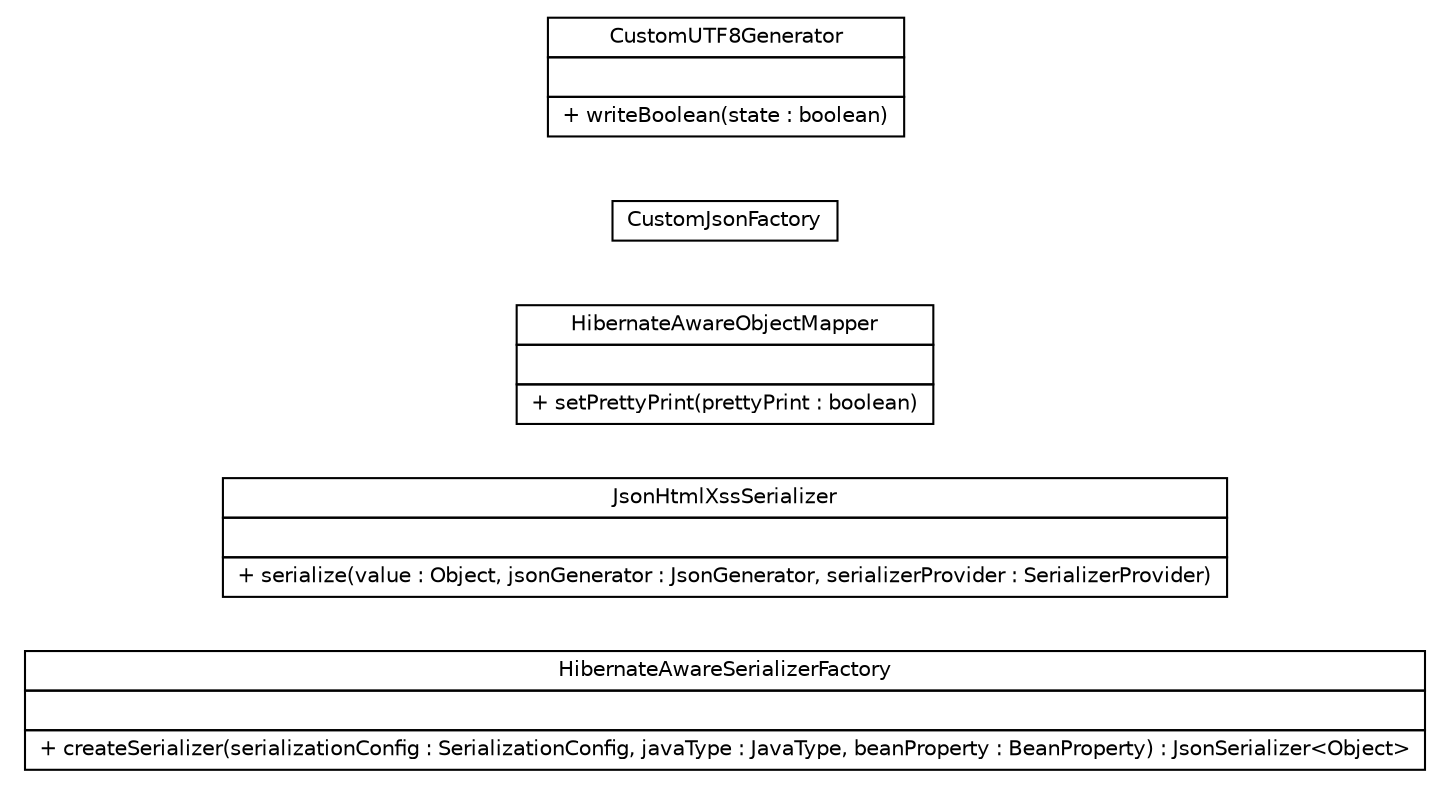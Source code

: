 #!/usr/local/bin/dot
#
# Class diagram 
# Generated by UMLGraph version 5.1 (http://www.umlgraph.org/)
#

digraph G {
	edge [fontname="Helvetica",fontsize=10,labelfontname="Helvetica",labelfontsize=10];
	node [fontname="Helvetica",fontsize=10,shape=plaintext];
	nodesep=0.25;
	ranksep=0.5;
	rankdir=LR;
	// com.inn.headstartdemo.utils.json.HibernateAwareSerializerFactory
	c6054 [label=<<table title="com.inn.headstartdemo.utils.json.HibernateAwareSerializerFactory" border="0" cellborder="1" cellspacing="0" cellpadding="2" port="p" href="./HibernateAwareSerializerFactory.html">
		<tr><td><table border="0" cellspacing="0" cellpadding="1">
<tr><td align="center" balign="center"> HibernateAwareSerializerFactory </td></tr>
		</table></td></tr>
		<tr><td><table border="0" cellspacing="0" cellpadding="1">
<tr><td align="left" balign="left">  </td></tr>
		</table></td></tr>
		<tr><td><table border="0" cellspacing="0" cellpadding="1">
<tr><td align="left" balign="left"> + createSerializer(serializationConfig : SerializationConfig, javaType : JavaType, beanProperty : BeanProperty) : JsonSerializer&lt;Object&gt; </td></tr>
		</table></td></tr>
		</table>>, fontname="Helvetica", fontcolor="black", fontsize=10.0];
	// com.inn.headstartdemo.utils.json.HibernateAwareSerializerFactory.JsonHtmlXssSerializer
	c6055 [label=<<table title="com.inn.headstartdemo.utils.json.HibernateAwareSerializerFactory.JsonHtmlXssSerializer" border="0" cellborder="1" cellspacing="0" cellpadding="2" port="p" href="./HibernateAwareSerializerFactory.JsonHtmlXssSerializer.html">
		<tr><td><table border="0" cellspacing="0" cellpadding="1">
<tr><td align="center" balign="center"> JsonHtmlXssSerializer </td></tr>
		</table></td></tr>
		<tr><td><table border="0" cellspacing="0" cellpadding="1">
<tr><td align="left" balign="left">  </td></tr>
		</table></td></tr>
		<tr><td><table border="0" cellspacing="0" cellpadding="1">
<tr><td align="left" balign="left"> + serialize(value : Object, jsonGenerator : JsonGenerator, serializerProvider : SerializerProvider) </td></tr>
		</table></td></tr>
		</table>>, fontname="Helvetica", fontcolor="black", fontsize=10.0];
	// com.inn.headstartdemo.utils.json.HibernateAwareObjectMapper
	c6056 [label=<<table title="com.inn.headstartdemo.utils.json.HibernateAwareObjectMapper" border="0" cellborder="1" cellspacing="0" cellpadding="2" port="p" href="./HibernateAwareObjectMapper.html">
		<tr><td><table border="0" cellspacing="0" cellpadding="1">
<tr><td align="center" balign="center"> HibernateAwareObjectMapper </td></tr>
		</table></td></tr>
		<tr><td><table border="0" cellspacing="0" cellpadding="1">
<tr><td align="left" balign="left">  </td></tr>
		</table></td></tr>
		<tr><td><table border="0" cellspacing="0" cellpadding="1">
<tr><td align="left" balign="left"> + setPrettyPrint(prettyPrint : boolean) </td></tr>
		</table></td></tr>
		</table>>, fontname="Helvetica", fontcolor="black", fontsize=10.0];
	// com.inn.headstartdemo.utils.json.CustomJsonFactory
	c6057 [label=<<table title="com.inn.headstartdemo.utils.json.CustomJsonFactory" border="0" cellborder="1" cellspacing="0" cellpadding="2" port="p" href="./CustomJsonFactory.html">
		<tr><td><table border="0" cellspacing="0" cellpadding="1">
<tr><td align="center" balign="center"> CustomJsonFactory </td></tr>
		</table></td></tr>
		</table>>, fontname="Helvetica", fontcolor="black", fontsize=10.0];
	// com.inn.headstartdemo.utils.json.CustomJsonFactory.CustomUTF8Generator
	c6058 [label=<<table title="com.inn.headstartdemo.utils.json.CustomJsonFactory.CustomUTF8Generator" border="0" cellborder="1" cellspacing="0" cellpadding="2" port="p" href="./CustomJsonFactory.CustomUTF8Generator.html">
		<tr><td><table border="0" cellspacing="0" cellpadding="1">
<tr><td align="center" balign="center"> CustomUTF8Generator </td></tr>
		</table></td></tr>
		<tr><td><table border="0" cellspacing="0" cellpadding="1">
<tr><td align="left" balign="left">  </td></tr>
		</table></td></tr>
		<tr><td><table border="0" cellspacing="0" cellpadding="1">
<tr><td align="left" balign="left"> + writeBoolean(state : boolean) </td></tr>
		</table></td></tr>
		</table>>, fontname="Helvetica", fontcolor="black", fontsize=10.0];
}

